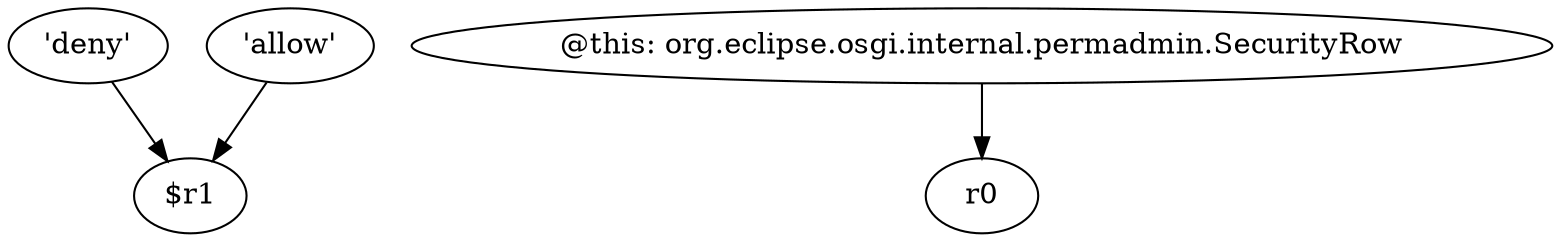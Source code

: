 digraph g {
0[label="'deny'"]
1[label="$r1"]
0->1[label=""]
2[label="'allow'"]
2->1[label=""]
3[label="@this: org.eclipse.osgi.internal.permadmin.SecurityRow"]
4[label="r0"]
3->4[label=""]
}